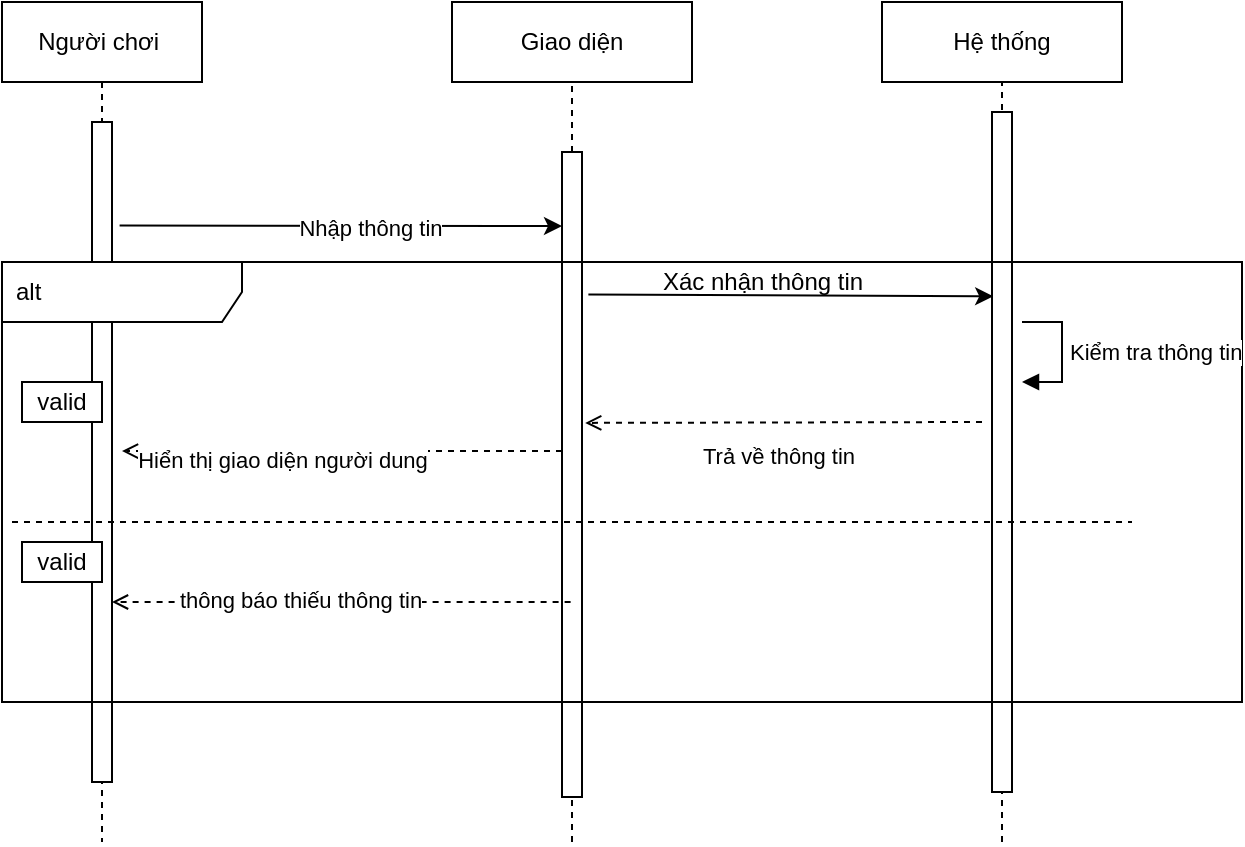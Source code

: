 <mxfile version="15.7.3" type="device"><diagram id="9Bq-_fkkpgq6Gs_kXsdY" name="Page-1"><mxGraphModel dx="1037" dy="641" grid="1" gridSize="10" guides="1" tooltips="1" connect="1" arrows="1" fold="1" page="1" pageScale="1" pageWidth="850" pageHeight="1100" math="0" shadow="0"><root><mxCell id="0"/><mxCell id="1" parent="0"/><mxCell id="ILVl4BXxQTJZxZaPJN7J-1" value="Người chơi&amp;nbsp;" style="shape=umlLifeline;perimeter=lifelinePerimeter;whiteSpace=wrap;html=1;container=1;collapsible=0;recursiveResize=0;outlineConnect=0;" parent="1" vertex="1"><mxGeometry x="140" y="140" width="100" height="420" as="geometry"/></mxCell><mxCell id="ILVl4BXxQTJZxZaPJN7J-5" value="" style="rounded=0;whiteSpace=wrap;html=1;direction=south;" parent="ILVl4BXxQTJZxZaPJN7J-1" vertex="1"><mxGeometry x="45" y="60" width="10" height="330" as="geometry"/></mxCell><mxCell id="ILVl4BXxQTJZxZaPJN7J-6" value="" style="endArrow=classic;html=1;rounded=0;exitX=0.157;exitY=-0.38;exitDx=0;exitDy=0;exitPerimeter=0;" parent="1" source="ILVl4BXxQTJZxZaPJN7J-5" edge="1"><mxGeometry width="50" height="50" relative="1" as="geometry"><mxPoint x="400" y="360" as="sourcePoint"/><mxPoint x="420" y="252" as="targetPoint"/></mxGeometry></mxCell><mxCell id="ILVl4BXxQTJZxZaPJN7J-18" value="Nhập thông tin" style="edgeLabel;html=1;align=center;verticalAlign=middle;resizable=0;points=[];" parent="ILVl4BXxQTJZxZaPJN7J-6" vertex="1" connectable="0"><mxGeometry x="0.127" y="-1" relative="1" as="geometry"><mxPoint as="offset"/></mxGeometry></mxCell><mxCell id="ILVl4BXxQTJZxZaPJN7J-9" value="Giao diện" style="rounded=0;whiteSpace=wrap;html=1;" parent="1" vertex="1"><mxGeometry x="365" y="140" width="120" height="40" as="geometry"/></mxCell><mxCell id="ILVl4BXxQTJZxZaPJN7J-10" value="" style="endArrow=none;dashed=1;html=1;rounded=0;entryX=0.5;entryY=1;entryDx=0;entryDy=0;startArrow=none;" parent="1" source="ILVl4BXxQTJZxZaPJN7J-11" target="ILVl4BXxQTJZxZaPJN7J-9" edge="1"><mxGeometry width="50" height="50" relative="1" as="geometry"><mxPoint x="425" y="560" as="sourcePoint"/><mxPoint x="450" y="310" as="targetPoint"/></mxGeometry></mxCell><mxCell id="ILVl4BXxQTJZxZaPJN7J-16" value="" style="endArrow=none;dashed=1;html=1;rounded=0;startArrow=none;" parent="1" source="ILVl4BXxQTJZxZaPJN7J-11" edge="1"><mxGeometry width="50" height="50" relative="1" as="geometry"><mxPoint x="425" y="560" as="sourcePoint"/><mxPoint x="425" y="255" as="targetPoint"/></mxGeometry></mxCell><mxCell id="ILVl4BXxQTJZxZaPJN7J-11" value="" style="rounded=0;whiteSpace=wrap;html=1;rotation=-90;" parent="1" vertex="1"><mxGeometry x="263.75" y="371.25" width="322.5" height="10" as="geometry"/></mxCell><mxCell id="ILVl4BXxQTJZxZaPJN7J-17" value="" style="endArrow=none;dashed=1;html=1;rounded=0;" parent="1" target="ILVl4BXxQTJZxZaPJN7J-11" edge="1"><mxGeometry width="50" height="50" relative="1" as="geometry"><mxPoint x="425" y="560" as="sourcePoint"/><mxPoint x="425" y="255" as="targetPoint"/></mxGeometry></mxCell><mxCell id="ILVl4BXxQTJZxZaPJN7J-24" value="Hệ thống" style="rounded=0;whiteSpace=wrap;html=1;" parent="1" vertex="1"><mxGeometry x="580" y="140" width="120" height="40" as="geometry"/></mxCell><mxCell id="ILVl4BXxQTJZxZaPJN7J-25" value="" style="endArrow=none;dashed=1;html=1;rounded=0;entryX=0.5;entryY=1;entryDx=0;entryDy=0;" parent="1" target="ILVl4BXxQTJZxZaPJN7J-24" edge="1"><mxGeometry width="50" height="50" relative="1" as="geometry"><mxPoint x="640" y="560" as="sourcePoint"/><mxPoint x="450" y="310" as="targetPoint"/></mxGeometry></mxCell><mxCell id="ILVl4BXxQTJZxZaPJN7J-26" value="" style="endArrow=classic;html=1;rounded=0;entryX=0.729;entryY=0.06;entryDx=0;entryDy=0;entryPerimeter=0;exitX=0.779;exitY=1.32;exitDx=0;exitDy=0;exitPerimeter=0;" parent="1" source="ILVl4BXxQTJZxZaPJN7J-11" target="ILVl4BXxQTJZxZaPJN7J-27" edge="1"><mxGeometry width="50" height="50" relative="1" as="geometry"><mxPoint x="400" y="360" as="sourcePoint"/><mxPoint x="590" y="270" as="targetPoint"/></mxGeometry></mxCell><mxCell id="ILVl4BXxQTJZxZaPJN7J-27" value="" style="rounded=0;whiteSpace=wrap;html=1;rotation=-90;" parent="1" vertex="1"><mxGeometry x="470" y="360" width="340" height="10" as="geometry"/></mxCell><mxCell id="ILVl4BXxQTJZxZaPJN7J-28" value="" style="html=1;verticalAlign=bottom;labelBackgroundColor=none;endArrow=open;endFill=0;dashed=1;rounded=0;exitX=0.32;exitY=-0.12;exitDx=0;exitDy=0;exitPerimeter=0;" parent="1" edge="1"><mxGeometry width="160" relative="1" as="geometry"><mxPoint x="424.3" y="440.0" as="sourcePoint"/><mxPoint x="195" y="440.0" as="targetPoint"/></mxGeometry></mxCell><mxCell id="ILVl4BXxQTJZxZaPJN7J-31" value="thông báo thiếu thông tin&lt;br&gt;" style="edgeLabel;html=1;align=center;verticalAlign=middle;resizable=0;points=[];" parent="ILVl4BXxQTJZxZaPJN7J-28" vertex="1" connectable="0"><mxGeometry x="0.182" y="-1" relative="1" as="geometry"><mxPoint as="offset"/></mxGeometry></mxCell><mxCell id="ILVl4BXxQTJZxZaPJN7J-30" value="Xác nhận thông tin" style="text;html=1;align=center;verticalAlign=middle;resizable=0;points=[];autosize=1;strokeColor=none;fillColor=none;" parent="1" vertex="1"><mxGeometry x="460" y="270" width="120" height="20" as="geometry"/></mxCell><mxCell id="ILVl4BXxQTJZxZaPJN7J-32" value="alt" style="shape=umlFrame;whiteSpace=wrap;html=1;width=120;height=30;boundedLbl=1;verticalAlign=middle;align=left;spacingLeft=5;" parent="1" vertex="1"><mxGeometry x="140" y="270" width="620" height="220" as="geometry"/></mxCell><mxCell id="ILVl4BXxQTJZxZaPJN7J-33" value="" style="endArrow=none;dashed=1;html=1;rounded=0;" parent="1" edge="1"><mxGeometry width="50" height="50" relative="1" as="geometry"><mxPoint x="145" y="400" as="sourcePoint"/><mxPoint x="705" y="400" as="targetPoint"/></mxGeometry></mxCell><mxCell id="ILVl4BXxQTJZxZaPJN7J-36" value="" style="html=1;verticalAlign=bottom;labelBackgroundColor=none;endArrow=open;endFill=0;dashed=1;rounded=0;entryX=0.58;entryY=1.16;entryDx=0;entryDy=0;entryPerimeter=0;" parent="1" target="ILVl4BXxQTJZxZaPJN7J-11" edge="1"><mxGeometry width="160" relative="1" as="geometry"><mxPoint x="630" y="350" as="sourcePoint"/><mxPoint x="610" y="440" as="targetPoint"/></mxGeometry></mxCell><mxCell id="ILVl4BXxQTJZxZaPJN7J-37" value="Trả về thông tin&lt;br&gt;" style="edgeLabel;html=1;align=center;verticalAlign=middle;resizable=0;points=[];" parent="ILVl4BXxQTJZxZaPJN7J-36" vertex="1" connectable="0"><mxGeometry x="0.273" y="4" relative="1" as="geometry"><mxPoint x="24" y="12" as="offset"/></mxGeometry></mxCell><mxCell id="ILVl4BXxQTJZxZaPJN7J-38" value="" style="html=1;verticalAlign=bottom;labelBackgroundColor=none;endArrow=open;endFill=0;dashed=1;rounded=0;entryX=0.384;entryY=1.16;entryDx=0;entryDy=0;entryPerimeter=0;" parent="1" edge="1"><mxGeometry width="160" relative="1" as="geometry"><mxPoint x="420" y="364.5" as="sourcePoint"/><mxPoint x="200.0" y="364.54" as="targetPoint"/></mxGeometry></mxCell><mxCell id="ILVl4BXxQTJZxZaPJN7J-39" value="Hiển thị giao diện người dung" style="edgeLabel;html=1;align=center;verticalAlign=middle;resizable=0;points=[];" parent="ILVl4BXxQTJZxZaPJN7J-38" vertex="1" connectable="0"><mxGeometry x="0.273" y="4" relative="1" as="geometry"><mxPoint as="offset"/></mxGeometry></mxCell><mxCell id="PcQ-zBwIvVxHAZtsjHBe-3" value="Kiểm tra thông tin&lt;br&gt;" style="edgeStyle=orthogonalEdgeStyle;html=1;align=left;spacingLeft=2;endArrow=block;rounded=0;" edge="1" parent="1"><mxGeometry relative="1" as="geometry"><mxPoint x="650" y="300" as="sourcePoint"/><Array as="points"><mxPoint x="670" y="300"/><mxPoint x="670" y="330"/></Array><mxPoint x="650" y="330" as="targetPoint"/></mxGeometry></mxCell><mxCell id="PcQ-zBwIvVxHAZtsjHBe-4" value="valid" style="rounded=0;whiteSpace=wrap;html=1;" vertex="1" parent="1"><mxGeometry x="150" y="330" width="40" height="20" as="geometry"/></mxCell><mxCell id="PcQ-zBwIvVxHAZtsjHBe-5" value="valid" style="rounded=0;whiteSpace=wrap;html=1;" vertex="1" parent="1"><mxGeometry x="150" y="410" width="40" height="20" as="geometry"/></mxCell></root></mxGraphModel></diagram></mxfile>